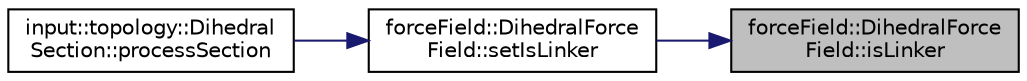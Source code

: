 digraph "forceField::DihedralForceField::isLinker"
{
 // LATEX_PDF_SIZE
  edge [fontname="Helvetica",fontsize="10",labelfontname="Helvetica",labelfontsize="10"];
  node [fontname="Helvetica",fontsize="10",shape=record];
  rankdir="RL";
  Node1 [label="forceField::DihedralForce\lField::isLinker",height=0.2,width=0.4,color="black", fillcolor="grey75", style="filled", fontcolor="black",tooltip=" "];
  Node1 -> Node2 [dir="back",color="midnightblue",fontsize="10",style="solid",fontname="Helvetica"];
  Node2 [label="forceField::DihedralForce\lField::setIsLinker",height=0.2,width=0.4,color="black", fillcolor="white", style="filled",URL="$classforceField_1_1DihedralForceField.html#ac5d0415be31b0fa64363e044b790a0d0",tooltip=" "];
  Node2 -> Node3 [dir="back",color="midnightblue",fontsize="10",style="solid",fontname="Helvetica"];
  Node3 [label="input::topology::Dihedral\lSection::processSection",height=0.2,width=0.4,color="black", fillcolor="white", style="filled",URL="$classinput_1_1topology_1_1DihedralSection.html#a40c129461b59f1fc2ac335ad65f28808",tooltip="processes the dihedral section of the topology file"];
}
